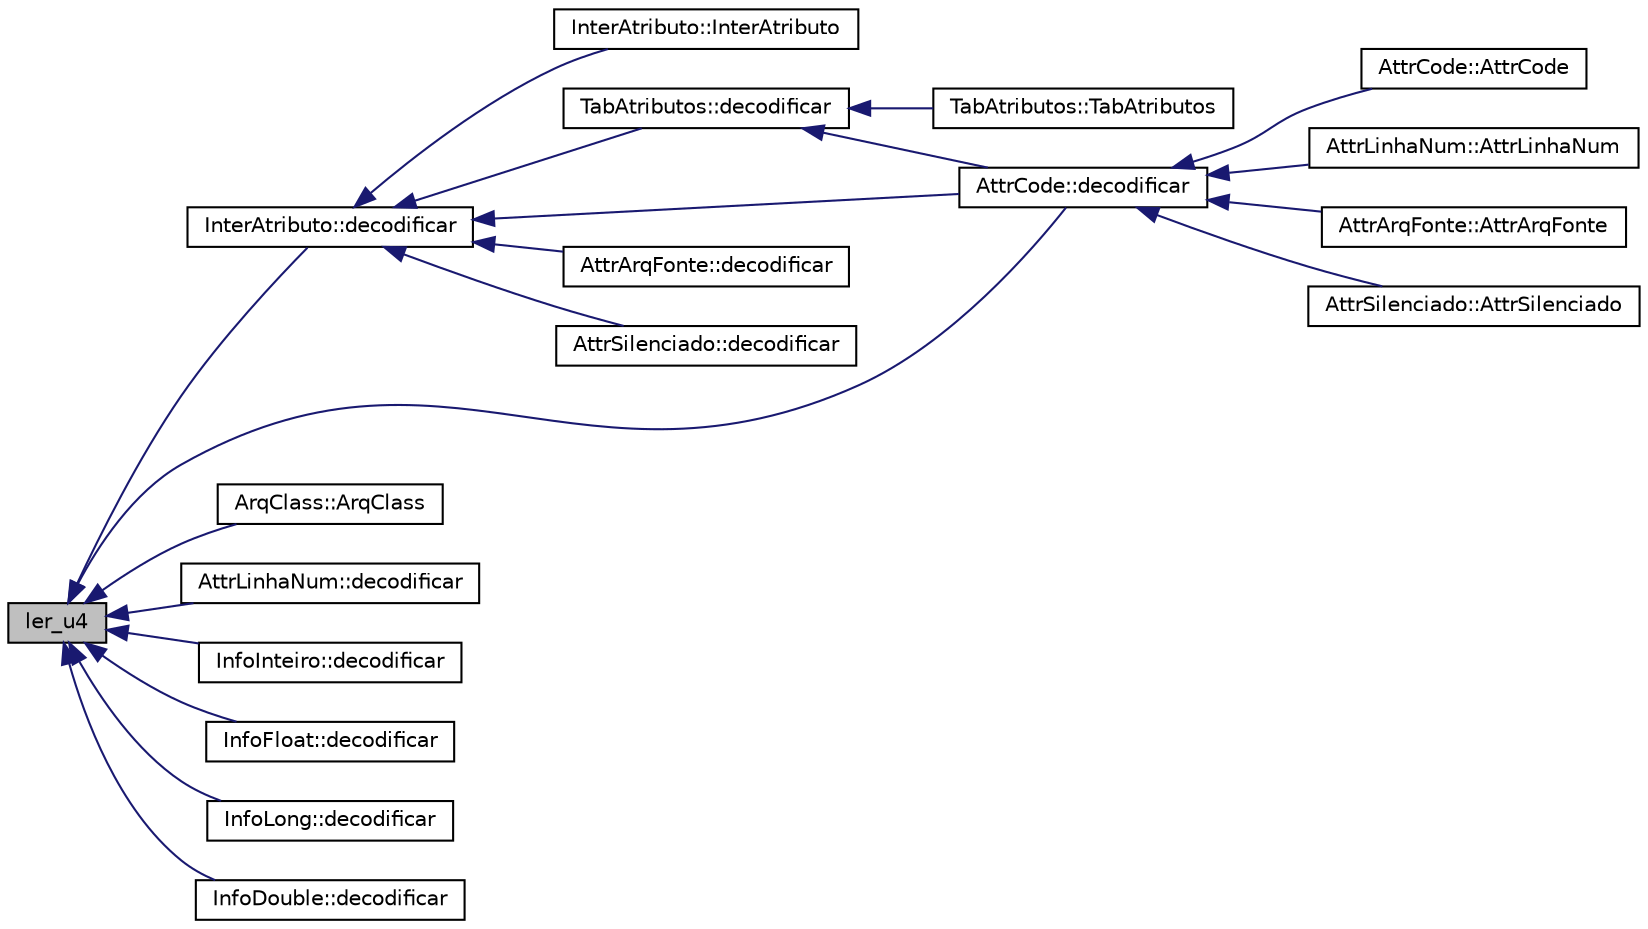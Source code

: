 digraph "ler_u4"
{
  edge [fontname="Helvetica",fontsize="10",labelfontname="Helvetica",labelfontsize="10"];
  node [fontname="Helvetica",fontsize="10",shape=record];
  rankdir="LR";
  Node94 [label="ler_u4",height=0.2,width=0.4,color="black", fillcolor="grey75", style="filled", fontcolor="black"];
  Node94 -> Node95 [dir="back",color="midnightblue",fontsize="10",style="solid",fontname="Helvetica"];
  Node95 [label="InterAtributo::decodificar",height=0.2,width=0.4,color="black", fillcolor="white", style="filled",URL="$class_inter_atributo.html#a91ed2a4ee96bb6a0d248c56e1a02c84d",tooltip="Decodificador do arquivo binário .class para um atributo, extraindo todos os seus campos específicos..."];
  Node95 -> Node96 [dir="back",color="midnightblue",fontsize="10",style="solid",fontname="Helvetica"];
  Node96 [label="InterAtributo::InterAtributo",height=0.2,width=0.4,color="black", fillcolor="white", style="filled",URL="$class_inter_atributo.html#a21110f7f3d911a37f8edf70a14686dfb"];
  Node95 -> Node97 [dir="back",color="midnightblue",fontsize="10",style="solid",fontname="Helvetica"];
  Node97 [label="TabAtributos::decodificar",height=0.2,width=0.4,color="black", fillcolor="white", style="filled",URL="$class_tab_atributos.html#abe76c6a2c6d30284aba6fb9de2f05437",tooltip="Decodificador do arquivo binário .class para a tabela de atributos. "];
  Node97 -> Node98 [dir="back",color="midnightblue",fontsize="10",style="solid",fontname="Helvetica"];
  Node98 [label="TabAtributos::TabAtributos",height=0.2,width=0.4,color="black", fillcolor="white", style="filled",URL="$class_tab_atributos.html#a4b7e9cb20a0dabb52b3670d8a8a2a202"];
  Node97 -> Node99 [dir="back",color="midnightblue",fontsize="10",style="solid",fontname="Helvetica"];
  Node99 [label="AttrCode::decodificar",height=0.2,width=0.4,color="black", fillcolor="white", style="filled",URL="$class_attr_code.html#a986a3c8407f8cd3a13a0bf2260b1ffca",tooltip="Decodificador do arquivo binário .class para o atributo <>, extraindo todos os seus campos..."];
  Node99 -> Node100 [dir="back",color="midnightblue",fontsize="10",style="solid",fontname="Helvetica"];
  Node100 [label="AttrCode::AttrCode",height=0.2,width=0.4,color="black", fillcolor="white", style="filled",URL="$class_attr_code.html#ad658eab041715a91e607daaa615589bf"];
  Node99 -> Node101 [dir="back",color="midnightblue",fontsize="10",style="solid",fontname="Helvetica"];
  Node101 [label="AttrLinhaNum::AttrLinhaNum",height=0.2,width=0.4,color="black", fillcolor="white", style="filled",URL="$class_attr_linha_num.html#a017d3976a937f3a061a6845516ee37ef"];
  Node99 -> Node102 [dir="back",color="midnightblue",fontsize="10",style="solid",fontname="Helvetica"];
  Node102 [label="AttrArqFonte::AttrArqFonte",height=0.2,width=0.4,color="black", fillcolor="white", style="filled",URL="$class_attr_arq_fonte.html#a1216638bfad2d0bfbcdb8cdee520fd0b"];
  Node99 -> Node103 [dir="back",color="midnightblue",fontsize="10",style="solid",fontname="Helvetica"];
  Node103 [label="AttrSilenciado::AttrSilenciado",height=0.2,width=0.4,color="black", fillcolor="white", style="filled",URL="$class_attr_silenciado.html#a9e180e7a6e4effb0e792e599a989cb35"];
  Node95 -> Node99 [dir="back",color="midnightblue",fontsize="10",style="solid",fontname="Helvetica"];
  Node95 -> Node104 [dir="back",color="midnightblue",fontsize="10",style="solid",fontname="Helvetica"];
  Node104 [label="AttrArqFonte::decodificar",height=0.2,width=0.4,color="black", fillcolor="white", style="filled",URL="$class_attr_arq_fonte.html#adad31db6c6b6b6d01a3f40859714fa56",tooltip="Decodificador do arquivo binário .class para o atributo <<SourceFile>>, extraindo todos os seus campo..."];
  Node95 -> Node105 [dir="back",color="midnightblue",fontsize="10",style="solid",fontname="Helvetica"];
  Node105 [label="AttrSilenciado::decodificar",height=0.2,width=0.4,color="black", fillcolor="white", style="filled",URL="$class_attr_silenciado.html#ac8b3bd94f52f856213cf9da9166758ed",tooltip="Decodificador do arquivo binário .class para o atributo não tratável para o seu índice do nome e o se..."];
  Node94 -> Node106 [dir="back",color="midnightblue",fontsize="10",style="solid",fontname="Helvetica"];
  Node106 [label="ArqClass::ArqClass",height=0.2,width=0.4,color="black", fillcolor="white", style="filled",URL="$class_arq_class.html#ab01f2dd09f15dd572bd20105f439d484",tooltip="Construtor com o conhecimento prévio do arquivo .class indiretamente. "];
  Node94 -> Node99 [dir="back",color="midnightblue",fontsize="10",style="solid",fontname="Helvetica"];
  Node94 -> Node107 [dir="back",color="midnightblue",fontsize="10",style="solid",fontname="Helvetica"];
  Node107 [label="AttrLinhaNum::decodificar",height=0.2,width=0.4,color="black", fillcolor="white", style="filled",URL="$class_attr_linha_num.html#a6b5795626dff5ad8ab0d115bf9259e40",tooltip="Decodificador do arquivo binário .class para o atributo <<LineNumberTable>>, extraindo todos os seus ..."];
  Node94 -> Node108 [dir="back",color="midnightblue",fontsize="10",style="solid",fontname="Helvetica"];
  Node108 [label="InfoInteiro::decodificar",height=0.2,width=0.4,color="black", fillcolor="white", style="filled",URL="$class_info_inteiro.html#ab3e2c3fbcf05422db2515d5bf6770704",tooltip="Decodificador do arquivo binário .class para os dados da <<CONSTANT_Integer>>, extraindo todos os seu..."];
  Node94 -> Node109 [dir="back",color="midnightblue",fontsize="10",style="solid",fontname="Helvetica"];
  Node109 [label="InfoFloat::decodificar",height=0.2,width=0.4,color="black", fillcolor="white", style="filled",URL="$class_info_float.html#a8a572fad0b3d4bbd62bf24d127fa14c3",tooltip="Decodificador do arquivo binário .class para os dados da <<CONSTANT_Float>>, extraindo todos os seus ..."];
  Node94 -> Node110 [dir="back",color="midnightblue",fontsize="10",style="solid",fontname="Helvetica"];
  Node110 [label="InfoLong::decodificar",height=0.2,width=0.4,color="black", fillcolor="white", style="filled",URL="$class_info_long.html#ad2f44709fdd9e8a7944a3dca46a00a72",tooltip="Decodificador do arquivo binário .class para os dados da <<CONSTANT_Long>>, extraindo todos os seus c..."];
  Node94 -> Node111 [dir="back",color="midnightblue",fontsize="10",style="solid",fontname="Helvetica"];
  Node111 [label="InfoDouble::decodificar",height=0.2,width=0.4,color="black", fillcolor="white", style="filled",URL="$class_info_double.html#af280e760d348ad21bb640bc888977f0f",tooltip="Decodificador do arquivo binário .class para os dados da <<CONSTANT_Double>>, extraindo todos os seus..."];
}

